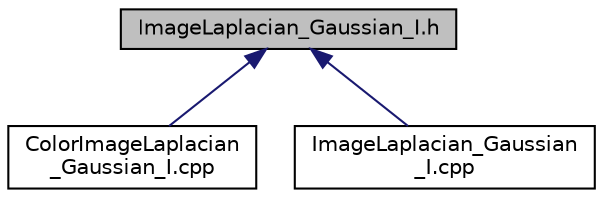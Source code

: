 digraph "ImageLaplacian_Gaussian_I.h"
{
  edge [fontname="Helvetica",fontsize="10",labelfontname="Helvetica",labelfontsize="10"];
  node [fontname="Helvetica",fontsize="10",shape=record];
  Node1 [label="ImageLaplacian_Gaussian_I.h",height=0.2,width=0.4,color="black", fillcolor="grey75", style="filled", fontcolor="black"];
  Node1 -> Node2 [dir="back",color="midnightblue",fontsize="10",style="solid",fontname="Helvetica"];
  Node2 [label="ColorImageLaplacian\l_Gaussian_I.cpp",height=0.2,width=0.4,color="black", fillcolor="white", style="filled",URL="$ColorImageLaplacian__Gaussian__I_8cpp.html"];
  Node1 -> Node3 [dir="back",color="midnightblue",fontsize="10",style="solid",fontname="Helvetica"];
  Node3 [label="ImageLaplacian_Gaussian\l_I.cpp",height=0.2,width=0.4,color="black", fillcolor="white", style="filled",URL="$ImageLaplacian__Gaussian__I_8cpp.html"];
}
